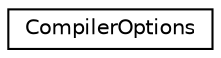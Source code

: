 digraph "Graphical Class Hierarchy"
{
  edge [fontname="Helvetica",fontsize="10",labelfontname="Helvetica",labelfontsize="10"];
  node [fontname="Helvetica",fontsize="10",shape=record];
  rankdir="LR";
  Node0 [label="CompilerOptions",height=0.2,width=0.4,color="black", fillcolor="white", style="filled",URL="$structkaldi_1_1nnet3_1_1CompilerOptions.html"];
}
